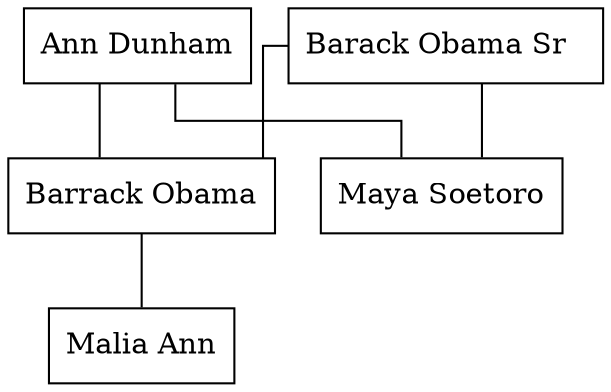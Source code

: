
digraph
{
splines = ortho;
BarrackObama7642960007456675635103460248606862376 [shape=box, label = "Barrack Obama", color = black];
AnnDunham147181662274876588231575949850814615235 [shape=box, label = "Ann Dunham", color = black];
MayaSoetoro217992780785044849790627102129078018602 [shape=box, label = "Maya Soetoro", color = black];
BarackObamaSr321122117171097152210684861724223771262 [shape=box, label = "Barack Obama Sr  ", color = black];
MaliaAnn175011048417299403921876385566799144092 [shape=box, label = "Malia Ann", color = black];

AnnDunham147181662274876588231575949850814615235 -> MayaSoetoro217992780785044849790627102129078018602 [dir=none];
AnnDunham147181662274876588231575949850814615235 -> BarrackObama7642960007456675635103460248606862376 [dir=none];
BarackObamaSr321122117171097152210684861724223771262 -> MayaSoetoro217992780785044849790627102129078018602 [dir=none];
BarrackObama7642960007456675635103460248606862376 -> MaliaAnn175011048417299403921876385566799144092 [dir=none];
BarackObamaSr321122117171097152210684861724223771262 -> BarrackObama7642960007456675635103460248606862376 [dir=none];
}